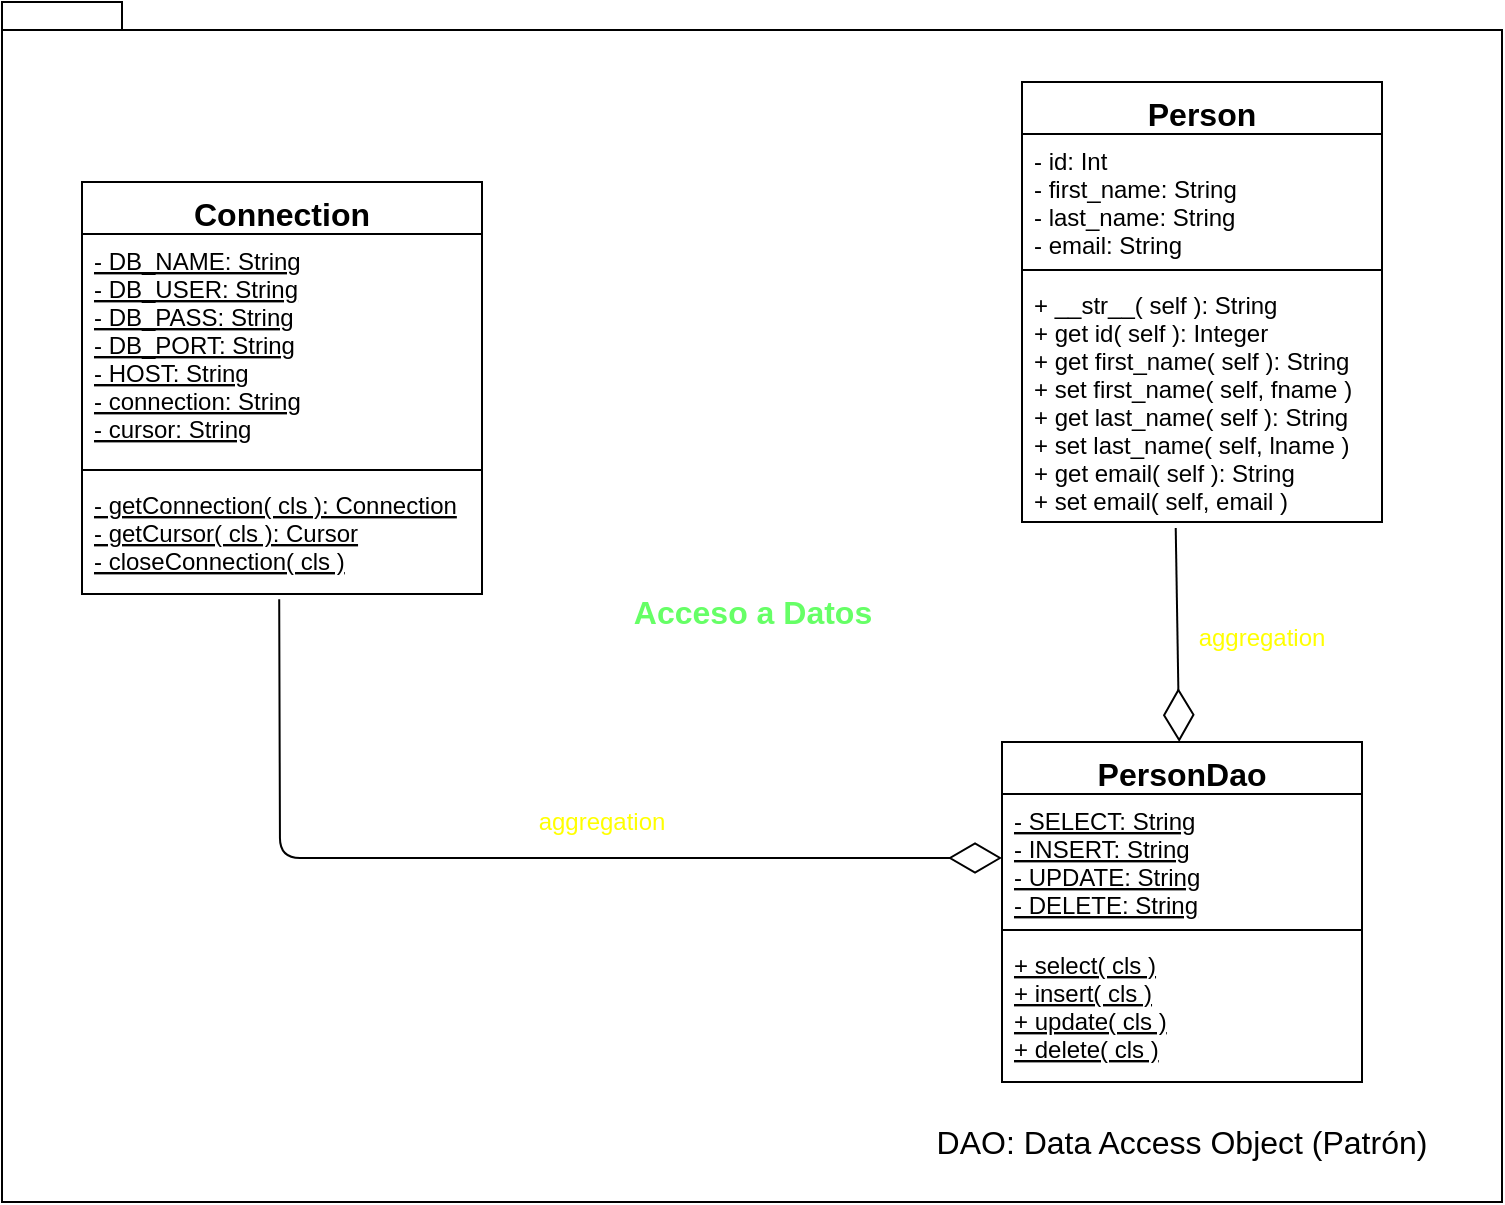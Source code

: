 <mxfile>
    <diagram id="d8zOrEtgL4XpGieikwaj" name="Page-1">
        <mxGraphModel dx="964" dy="643" grid="1" gridSize="10" guides="1" tooltips="1" connect="1" arrows="1" fold="1" page="1" pageScale="1" pageWidth="850" pageHeight="1100" math="0" shadow="0">
            <root>
                <mxCell id="0"/>
                <mxCell id="1" parent="0"/>
                <mxCell id="6" value="&lt;font color=&quot;#66ff66&quot;&gt;Acceso a Datos&lt;/font&gt;" style="shape=folder;fontStyle=1;spacingTop=10;tabWidth=40;tabHeight=14;tabPosition=left;html=1;fontSize=16;" vertex="1" parent="1">
                    <mxGeometry x="40" y="20" width="750" height="600" as="geometry"/>
                </mxCell>
                <mxCell id="2" value="Connection" style="swimlane;fontStyle=1;align=center;verticalAlign=top;childLayout=stackLayout;horizontal=1;startSize=26;horizontalStack=0;resizeParent=1;resizeParentMax=0;resizeLast=0;collapsible=1;marginBottom=0;fontSize=16;" vertex="1" parent="1">
                    <mxGeometry x="80" y="110" width="200" height="206" as="geometry"/>
                </mxCell>
                <mxCell id="3" value="- DB_NAME: String&#10;- DB_USER: String&#10;- DB_PASS: String&#10;- DB_PORT: String&#10;- HOST: String&#10;- connection: String&#10;- cursor: String" style="text;strokeColor=none;fillColor=none;align=left;verticalAlign=top;spacingLeft=4;spacingRight=4;overflow=hidden;rotatable=0;points=[[0,0.5],[1,0.5]];portConstraint=eastwest;fontStyle=4" vertex="1" parent="2">
                    <mxGeometry y="26" width="200" height="114" as="geometry"/>
                </mxCell>
                <mxCell id="4" value="" style="line;strokeWidth=1;fillColor=none;align=left;verticalAlign=middle;spacingTop=-1;spacingLeft=3;spacingRight=3;rotatable=0;labelPosition=right;points=[];portConstraint=eastwest;" vertex="1" parent="2">
                    <mxGeometry y="140" width="200" height="8" as="geometry"/>
                </mxCell>
                <mxCell id="5" value="- getConnection( cls ): Connection&#10;- getCursor( cls ): Cursor&#10;- closeConnection( cls )" style="text;strokeColor=none;fillColor=none;align=left;verticalAlign=top;spacingLeft=4;spacingRight=4;overflow=hidden;rotatable=0;points=[[0,0.5],[1,0.5]];portConstraint=eastwest;fontStyle=4" vertex="1" parent="2">
                    <mxGeometry y="148" width="200" height="58" as="geometry"/>
                </mxCell>
                <mxCell id="7" value="Person" style="swimlane;fontStyle=1;align=center;verticalAlign=top;childLayout=stackLayout;horizontal=1;startSize=26;horizontalStack=0;resizeParent=1;resizeParentMax=0;resizeLast=0;collapsible=1;marginBottom=0;fontSize=16;" vertex="1" parent="1">
                    <mxGeometry x="550" y="60" width="180" height="220" as="geometry"/>
                </mxCell>
                <mxCell id="8" value="- id: Int&#10;- first_name: String&#10;- last_name: String&#10;- email: String" style="text;strokeColor=none;fillColor=none;align=left;verticalAlign=top;spacingLeft=4;spacingRight=4;overflow=hidden;rotatable=0;points=[[0,0.5],[1,0.5]];portConstraint=eastwest;" vertex="1" parent="7">
                    <mxGeometry y="26" width="180" height="64" as="geometry"/>
                </mxCell>
                <mxCell id="9" value="" style="line;strokeWidth=1;fillColor=none;align=left;verticalAlign=middle;spacingTop=-1;spacingLeft=3;spacingRight=3;rotatable=0;labelPosition=right;points=[];portConstraint=eastwest;" vertex="1" parent="7">
                    <mxGeometry y="90" width="180" height="8" as="geometry"/>
                </mxCell>
                <mxCell id="10" value="+ __str__( self ): String&#10;+ get id( self ): Integer&#10;+ get first_name( self ): String&#10;+ set first_name( self, fname )&#10;+ get last_name( self ): String&#10;+ set last_name( self, lname )&#10;+ get email( self ): String&#10;+ set email( self, email )" style="text;strokeColor=none;fillColor=none;align=left;verticalAlign=top;spacingLeft=4;spacingRight=4;overflow=hidden;rotatable=0;points=[[0,0.5],[1,0.5]];portConstraint=eastwest;" vertex="1" parent="7">
                    <mxGeometry y="98" width="180" height="122" as="geometry"/>
                </mxCell>
                <mxCell id="12" value="PersonDao" style="swimlane;fontStyle=1;align=center;verticalAlign=top;childLayout=stackLayout;horizontal=1;startSize=26;horizontalStack=0;resizeParent=1;resizeParentMax=0;resizeLast=0;collapsible=1;marginBottom=0;fontSize=16;" vertex="1" parent="1">
                    <mxGeometry x="540" y="390" width="180" height="170" as="geometry"/>
                </mxCell>
                <mxCell id="13" value="- SELECT: String&#10;- INSERT: String&#10;- UPDATE: String&#10;- DELETE: String" style="text;strokeColor=none;fillColor=none;align=left;verticalAlign=top;spacingLeft=4;spacingRight=4;overflow=hidden;rotatable=0;points=[[0,0.5],[1,0.5]];portConstraint=eastwest;fontStyle=4" vertex="1" parent="12">
                    <mxGeometry y="26" width="180" height="64" as="geometry"/>
                </mxCell>
                <mxCell id="14" value="" style="line;strokeWidth=1;fillColor=none;align=left;verticalAlign=middle;spacingTop=-1;spacingLeft=3;spacingRight=3;rotatable=0;labelPosition=right;points=[];portConstraint=eastwest;" vertex="1" parent="12">
                    <mxGeometry y="90" width="180" height="8" as="geometry"/>
                </mxCell>
                <mxCell id="15" value="+ select( cls )&#10;+ insert( cls )&#10;+ update( cls )&#10;+ delete( cls )" style="text;strokeColor=none;fillColor=none;align=left;verticalAlign=top;spacingLeft=4;spacingRight=4;overflow=hidden;rotatable=0;points=[[0,0.5],[1,0.5]];portConstraint=eastwest;fontStyle=4" vertex="1" parent="12">
                    <mxGeometry y="98" width="180" height="72" as="geometry"/>
                </mxCell>
                <mxCell id="16" value="DAO: Data Access Object (Patrón)" style="text;html=1;strokeColor=none;fillColor=none;align=center;verticalAlign=middle;whiteSpace=wrap;rounded=0;fontSize=16;" vertex="1" parent="1">
                    <mxGeometry x="470" y="580" width="320" height="20" as="geometry"/>
                </mxCell>
                <mxCell id="17" value="" style="endArrow=diamondThin;endFill=0;endSize=24;html=1;fontSize=16;exitX=0.427;exitY=1.025;exitDx=0;exitDy=0;exitPerimeter=0;" edge="1" parent="1" source="10" target="12">
                    <mxGeometry width="160" relative="1" as="geometry">
                        <mxPoint x="450" y="310" as="sourcePoint"/>
                        <mxPoint x="610" y="310" as="targetPoint"/>
                    </mxGeometry>
                </mxCell>
                <mxCell id="18" value="aggregation" style="text;html=1;strokeColor=none;fillColor=none;align=center;verticalAlign=middle;whiteSpace=wrap;rounded=0;fontSize=12;fontColor=#FFFF00;" vertex="1" parent="1">
                    <mxGeometry x="650" y="328" width="40" height="20" as="geometry"/>
                </mxCell>
                <mxCell id="19" value="" style="endArrow=diamondThin;endFill=0;endSize=24;html=1;fontSize=12;fontColor=#FFFF00;exitX=0.493;exitY=1.046;exitDx=0;exitDy=0;exitPerimeter=0;" edge="1" parent="1" source="5" target="13">
                    <mxGeometry width="160" relative="1" as="geometry">
                        <mxPoint x="335" y="470" as="sourcePoint"/>
                        <mxPoint x="495" y="470" as="targetPoint"/>
                        <Array as="points">
                            <mxPoint x="179" y="448"/>
                        </Array>
                    </mxGeometry>
                </mxCell>
                <mxCell id="20" value="aggregation" style="text;html=1;strokeColor=none;fillColor=none;align=center;verticalAlign=middle;whiteSpace=wrap;rounded=0;fontSize=12;fontColor=#FFFF00;" vertex="1" parent="1">
                    <mxGeometry x="320" y="420" width="40" height="20" as="geometry"/>
                </mxCell>
            </root>
        </mxGraphModel>
    </diagram>
</mxfile>